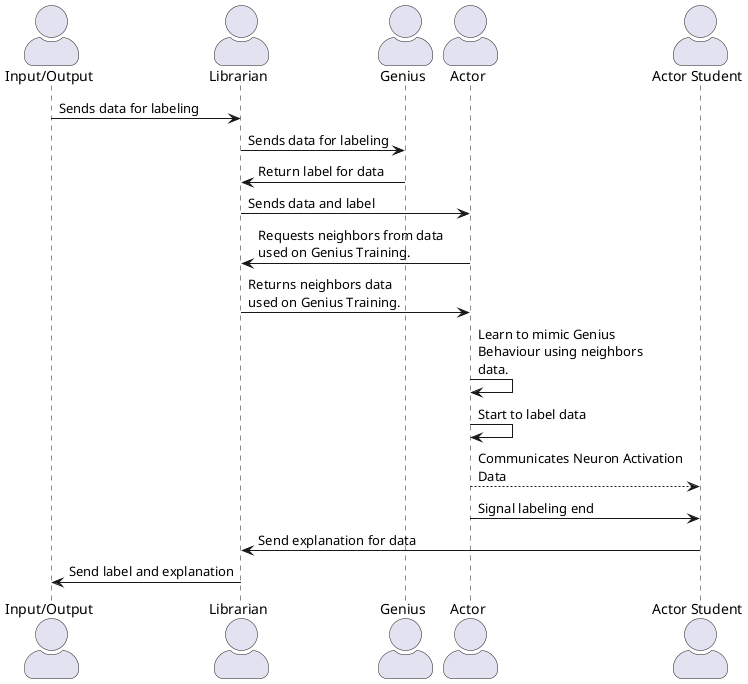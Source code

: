 @startuml
skinparam actorStyle awesome

actor "Input/Output" as Input

actor Librarian
actor Genius
actor Actor
actor "Actor Student" as Student

Input -> Librarian: Sends data for labeling
Librarian -> Genius: Sends data for labeling
Librarian <- Genius: Return label for data

Librarian -> Actor: Sends data and label
Actor -> Librarian: Requests neighbors from data\nused on Genius Training.
Librarian -> Actor: Returns neighbors data\nused on Genius Training.

Actor -> Actor: Learn to mimic Genius\nBehaviour using neighbors\ndata.
Actor -> Actor: Start to label data
Actor --> Student: Communicates Neuron Activation\nData

Actor -> Student: Signal labeling end

Student -> Librarian: Send explanation for data
Librarian -> Input: Send label and explanation
@enduml
